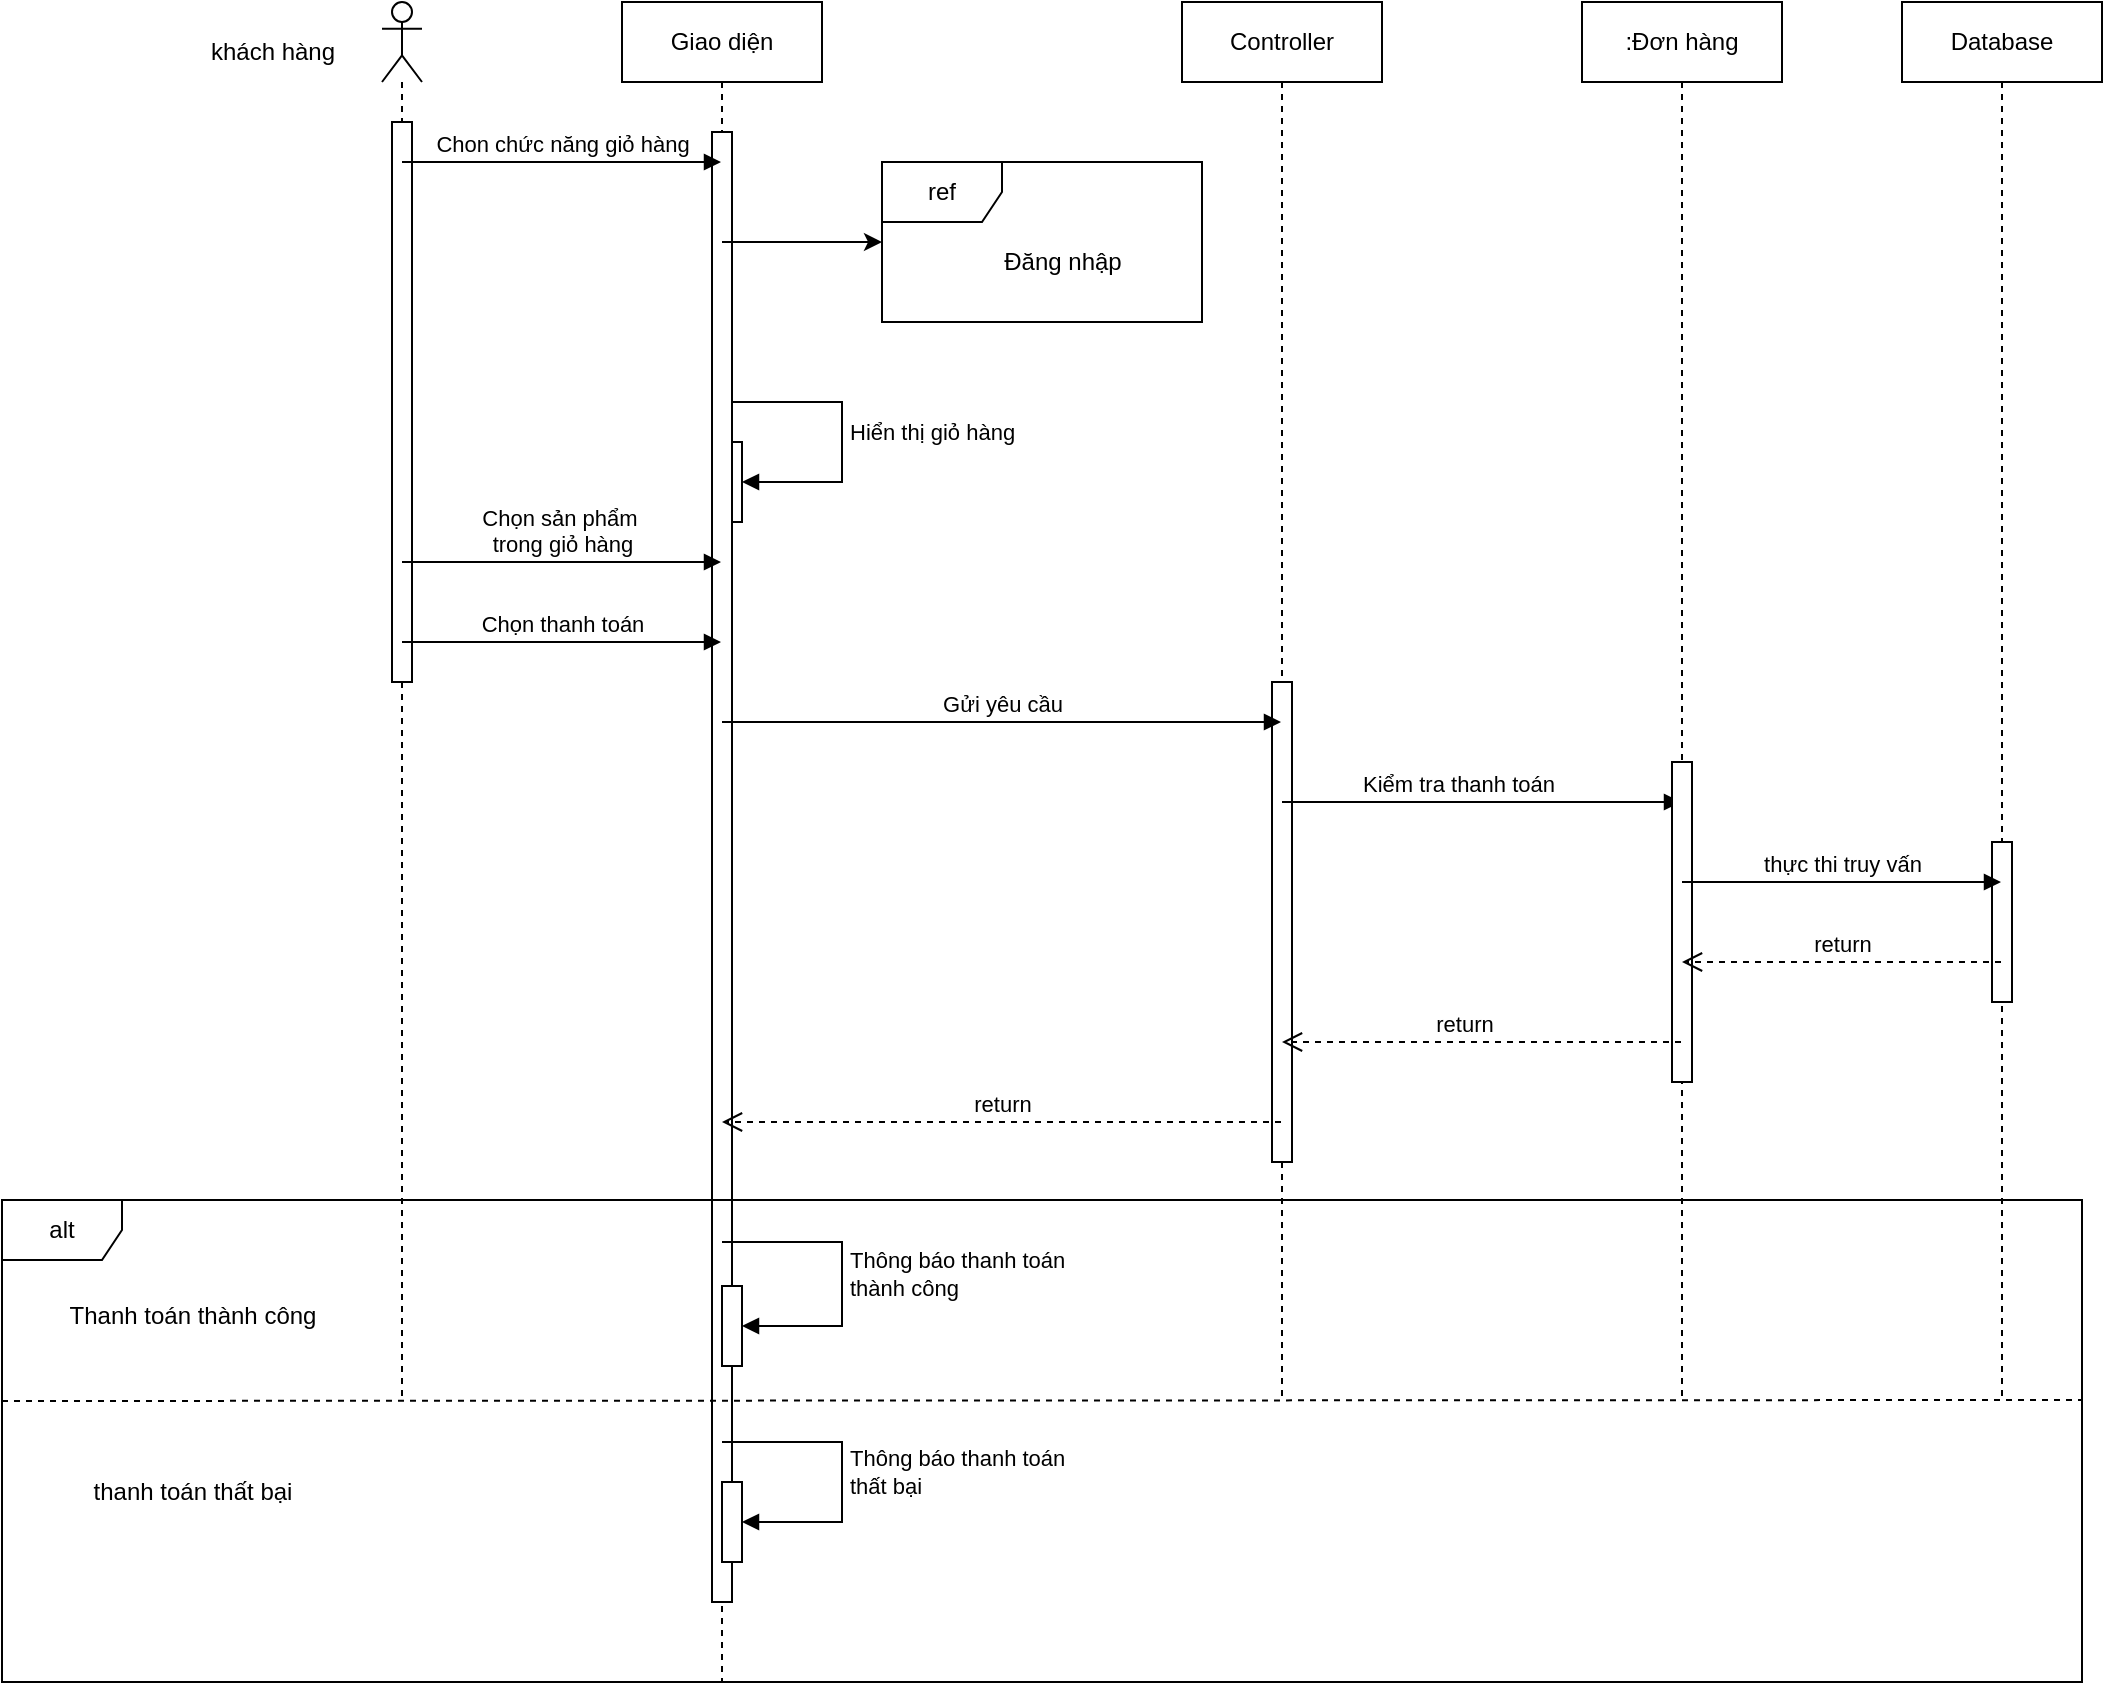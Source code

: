<mxfile version="26.2.2">
  <diagram name="Page-1" id="aee0IWWUWlr4mIRgVz0w">
    <mxGraphModel dx="1880" dy="611" grid="1" gridSize="10" guides="1" tooltips="1" connect="1" arrows="1" fold="1" page="1" pageScale="1" pageWidth="850" pageHeight="1100" math="0" shadow="0">
      <root>
        <mxCell id="0" />
        <mxCell id="1" parent="0" />
        <mxCell id="58HArxBB9DVCEFORheRK-1" value="" style="shape=umlLifeline;perimeter=lifelinePerimeter;whiteSpace=wrap;html=1;container=1;dropTarget=0;collapsible=0;recursiveResize=0;outlineConnect=0;portConstraint=eastwest;newEdgeStyle={&quot;curved&quot;:0,&quot;rounded&quot;:0};participant=umlActor;" parent="1" vertex="1">
          <mxGeometry x="-10" y="40" width="20" height="700" as="geometry" />
        </mxCell>
        <mxCell id="rXV_K0VQDE7hFSV6EzgB-7" value="" style="html=1;points=[[0,0,0,0,5],[0,1,0,0,-5],[1,0,0,0,5],[1,1,0,0,-5]];perimeter=orthogonalPerimeter;outlineConnect=0;targetShapes=umlLifeline;portConstraint=eastwest;newEdgeStyle={&quot;curved&quot;:0,&quot;rounded&quot;:0};" vertex="1" parent="58HArxBB9DVCEFORheRK-1">
          <mxGeometry x="5" y="60" width="10" height="280" as="geometry" />
        </mxCell>
        <mxCell id="58HArxBB9DVCEFORheRK-3" value="Giao diện" style="shape=umlLifeline;perimeter=lifelinePerimeter;whiteSpace=wrap;html=1;container=1;dropTarget=0;collapsible=0;recursiveResize=0;outlineConnect=0;portConstraint=eastwest;newEdgeStyle={&quot;curved&quot;:0,&quot;rounded&quot;:0};" parent="1" vertex="1">
          <mxGeometry x="110" y="40" width="100" height="840" as="geometry" />
        </mxCell>
        <mxCell id="58HArxBB9DVCEFORheRK-52" value="" style="html=1;points=[[0,0,0,0,5],[0,1,0,0,-5],[1,0,0,0,5],[1,1,0,0,-5]];perimeter=orthogonalPerimeter;outlineConnect=0;targetShapes=umlLifeline;portConstraint=eastwest;newEdgeStyle={&quot;curved&quot;:0,&quot;rounded&quot;:0};" parent="58HArxBB9DVCEFORheRK-3" vertex="1">
          <mxGeometry x="50" y="220" width="10" height="40" as="geometry" />
        </mxCell>
        <mxCell id="58HArxBB9DVCEFORheRK-53" value="Hiển thị giỏ hàng" style="html=1;align=left;spacingLeft=2;endArrow=block;rounded=0;edgeStyle=orthogonalEdgeStyle;curved=0;rounded=0;" parent="58HArxBB9DVCEFORheRK-3" target="58HArxBB9DVCEFORheRK-52" edge="1" source="58HArxBB9DVCEFORheRK-3">
          <mxGeometry relative="1" as="geometry">
            <mxPoint x="55" y="290" as="sourcePoint" />
            <Array as="points">
              <mxPoint x="110" y="200" />
              <mxPoint x="110" y="240" />
            </Array>
          </mxGeometry>
        </mxCell>
        <mxCell id="rXV_K0VQDE7hFSV6EzgB-8" value="" style="html=1;points=[[0,0,0,0,5],[0,1,0,0,-5],[1,0,0,0,5],[1,1,0,0,-5]];perimeter=orthogonalPerimeter;outlineConnect=0;targetShapes=umlLifeline;portConstraint=eastwest;newEdgeStyle={&quot;curved&quot;:0,&quot;rounded&quot;:0};" vertex="1" parent="58HArxBB9DVCEFORheRK-3">
          <mxGeometry x="45" y="65" width="10" height="735" as="geometry" />
        </mxCell>
        <mxCell id="58HArxBB9DVCEFORheRK-7" value="khách hàng" style="text;html=1;align=center;verticalAlign=middle;resizable=0;points=[];autosize=1;strokeColor=none;fillColor=none;" parent="1" vertex="1">
          <mxGeometry x="-110" y="50" width="90" height="30" as="geometry" />
        </mxCell>
        <mxCell id="58HArxBB9DVCEFORheRK-8" value="Database" style="shape=umlLifeline;perimeter=lifelinePerimeter;whiteSpace=wrap;html=1;container=1;dropTarget=0;collapsible=0;recursiveResize=0;outlineConnect=0;portConstraint=eastwest;newEdgeStyle={&quot;curved&quot;:0,&quot;rounded&quot;:0};" parent="1" vertex="1">
          <mxGeometry x="750" y="40" width="100" height="700" as="geometry" />
        </mxCell>
        <mxCell id="rXV_K0VQDE7hFSV6EzgB-11" value="" style="html=1;points=[[0,0,0,0,5],[0,1,0,0,-5],[1,0,0,0,5],[1,1,0,0,-5]];perimeter=orthogonalPerimeter;outlineConnect=0;targetShapes=umlLifeline;portConstraint=eastwest;newEdgeStyle={&quot;curved&quot;:0,&quot;rounded&quot;:0};" vertex="1" parent="58HArxBB9DVCEFORheRK-8">
          <mxGeometry x="45" y="420" width="10" height="80" as="geometry" />
        </mxCell>
        <mxCell id="58HArxBB9DVCEFORheRK-9" value="Controller" style="shape=umlLifeline;perimeter=lifelinePerimeter;whiteSpace=wrap;html=1;container=1;dropTarget=0;collapsible=0;recursiveResize=0;outlineConnect=0;portConstraint=eastwest;newEdgeStyle={&quot;curved&quot;:0,&quot;rounded&quot;:0};" parent="1" vertex="1">
          <mxGeometry x="390" y="40" width="100" height="700" as="geometry" />
        </mxCell>
        <mxCell id="rXV_K0VQDE7hFSV6EzgB-9" value="" style="html=1;points=[[0,0,0,0,5],[0,1,0,0,-5],[1,0,0,0,5],[1,1,0,0,-5]];perimeter=orthogonalPerimeter;outlineConnect=0;targetShapes=umlLifeline;portConstraint=eastwest;newEdgeStyle={&quot;curved&quot;:0,&quot;rounded&quot;:0};" vertex="1" parent="58HArxBB9DVCEFORheRK-9">
          <mxGeometry x="45" y="340" width="10" height="240" as="geometry" />
        </mxCell>
        <mxCell id="58HArxBB9DVCEFORheRK-10" value="Chon chức năng giỏ hàng" style="html=1;verticalAlign=bottom;endArrow=block;curved=0;rounded=0;" parent="1" source="58HArxBB9DVCEFORheRK-1" edge="1" target="58HArxBB9DVCEFORheRK-3">
          <mxGeometry width="80" relative="1" as="geometry">
            <mxPoint x="-5.5" y="160" as="sourcePoint" />
            <mxPoint x="169.5" y="137" as="targetPoint" />
            <Array as="points">
              <mxPoint x="100" y="120" />
            </Array>
          </mxGeometry>
        </mxCell>
        <mxCell id="58HArxBB9DVCEFORheRK-20" value="Chọn thanh toán" style="html=1;verticalAlign=bottom;endArrow=block;curved=0;rounded=0;" parent="1" edge="1" target="58HArxBB9DVCEFORheRK-3" source="58HArxBB9DVCEFORheRK-1">
          <mxGeometry width="80" relative="1" as="geometry">
            <mxPoint x="-10" y="429" as="sourcePoint" />
            <mxPoint x="169.5" y="429" as="targetPoint" />
            <Array as="points">
              <mxPoint x="80" y="360" />
            </Array>
          </mxGeometry>
        </mxCell>
        <mxCell id="58HArxBB9DVCEFORheRK-21" value="Gửi yêu cầu" style="html=1;verticalAlign=bottom;endArrow=block;curved=0;rounded=0;" parent="1" edge="1" target="58HArxBB9DVCEFORheRK-9" source="58HArxBB9DVCEFORheRK-3">
          <mxGeometry width="80" relative="1" as="geometry">
            <mxPoint x="160" y="439" as="sourcePoint" />
            <mxPoint x="349.5" y="439" as="targetPoint" />
            <Array as="points">
              <mxPoint x="260" y="400" />
            </Array>
          </mxGeometry>
        </mxCell>
        <mxCell id="58HArxBB9DVCEFORheRK-22" value="Kiểm tra thanh toán" style="html=1;verticalAlign=bottom;endArrow=block;curved=0;rounded=0;" parent="1" edge="1" target="58HArxBB9DVCEFORheRK-23" source="58HArxBB9DVCEFORheRK-9">
          <mxGeometry x="-0.126" width="80" relative="1" as="geometry">
            <mxPoint x="350" y="451" as="sourcePoint" />
            <mxPoint x="669.5" y="451" as="targetPoint" />
            <mxPoint x="1" as="offset" />
            <Array as="points">
              <mxPoint x="540" y="440" />
            </Array>
          </mxGeometry>
        </mxCell>
        <mxCell id="58HArxBB9DVCEFORheRK-23" value=":Đơn hàng" style="shape=umlLifeline;perimeter=lifelinePerimeter;whiteSpace=wrap;html=1;container=1;dropTarget=0;collapsible=0;recursiveResize=0;outlineConnect=0;portConstraint=eastwest;newEdgeStyle={&quot;curved&quot;:0,&quot;rounded&quot;:0};" parent="1" vertex="1">
          <mxGeometry x="590" y="40" width="100" height="700" as="geometry" />
        </mxCell>
        <mxCell id="rXV_K0VQDE7hFSV6EzgB-10" value="" style="html=1;points=[[0,0,0,0,5],[0,1,0,0,-5],[1,0,0,0,5],[1,1,0,0,-5]];perimeter=orthogonalPerimeter;outlineConnect=0;targetShapes=umlLifeline;portConstraint=eastwest;newEdgeStyle={&quot;curved&quot;:0,&quot;rounded&quot;:0};" vertex="1" parent="58HArxBB9DVCEFORheRK-23">
          <mxGeometry x="45" y="380" width="10" height="160" as="geometry" />
        </mxCell>
        <mxCell id="58HArxBB9DVCEFORheRK-25" value="thực thi truy vấn" style="html=1;verticalAlign=bottom;endArrow=block;curved=0;rounded=0;" parent="1" edge="1" target="58HArxBB9DVCEFORheRK-8" source="58HArxBB9DVCEFORheRK-23">
          <mxGeometry width="80" relative="1" as="geometry">
            <mxPoint x="670" y="461" as="sourcePoint" />
            <mxPoint x="799.5" y="461" as="targetPoint" />
            <Array as="points">
              <mxPoint x="720" y="480" />
            </Array>
          </mxGeometry>
        </mxCell>
        <mxCell id="58HArxBB9DVCEFORheRK-26" value="return" style="html=1;verticalAlign=bottom;endArrow=open;dashed=1;endSize=8;curved=0;rounded=0;" parent="1" edge="1" target="58HArxBB9DVCEFORheRK-23" source="58HArxBB9DVCEFORheRK-8">
          <mxGeometry relative="1" as="geometry">
            <mxPoint x="800.5" y="501" as="sourcePoint" />
            <mxPoint x="669.5" y="501" as="targetPoint" />
            <Array as="points">
              <mxPoint x="720" y="520" />
            </Array>
          </mxGeometry>
        </mxCell>
        <mxCell id="58HArxBB9DVCEFORheRK-27" value="return" style="html=1;verticalAlign=bottom;endArrow=open;dashed=1;endSize=8;curved=0;rounded=0;" parent="1" edge="1" target="58HArxBB9DVCEFORheRK-9" source="58HArxBB9DVCEFORheRK-23">
          <mxGeometry x="0.089" relative="1" as="geometry">
            <mxPoint x="680" y="515" as="sourcePoint" />
            <mxPoint x="349.5" y="515" as="targetPoint" />
            <mxPoint as="offset" />
            <Array as="points">
              <mxPoint x="530" y="560" />
            </Array>
          </mxGeometry>
        </mxCell>
        <mxCell id="58HArxBB9DVCEFORheRK-29" value="return" style="html=1;verticalAlign=bottom;endArrow=open;dashed=1;endSize=8;curved=0;rounded=0;" parent="1" edge="1" target="58HArxBB9DVCEFORheRK-3" source="58HArxBB9DVCEFORheRK-9">
          <mxGeometry relative="1" as="geometry">
            <mxPoint x="360" y="528" as="sourcePoint" />
            <mxPoint x="169.5" y="528" as="targetPoint" />
            <Array as="points">
              <mxPoint x="290" y="600" />
            </Array>
          </mxGeometry>
        </mxCell>
        <mxCell id="58HArxBB9DVCEFORheRK-37" value="" style="html=1;points=[[0,0,0,0,5],[0,1,0,0,-5],[1,0,0,0,5],[1,1,0,0,-5]];perimeter=orthogonalPerimeter;outlineConnect=0;targetShapes=umlLifeline;portConstraint=eastwest;newEdgeStyle={&quot;curved&quot;:0,&quot;rounded&quot;:0};" parent="1" vertex="1">
          <mxGeometry x="160" y="682" width="10" height="40" as="geometry" />
        </mxCell>
        <mxCell id="58HArxBB9DVCEFORheRK-38" value="Thông báo thanh toán&lt;div&gt;thành công&lt;/div&gt;" style="html=1;align=left;spacingLeft=2;endArrow=block;rounded=0;edgeStyle=orthogonalEdgeStyle;curved=0;rounded=0;" parent="1" target="58HArxBB9DVCEFORheRK-37" edge="1" source="58HArxBB9DVCEFORheRK-3">
          <mxGeometry relative="1" as="geometry">
            <mxPoint x="160" y="660" as="sourcePoint" />
            <Array as="points">
              <mxPoint x="220" y="660" />
              <mxPoint x="220" y="702" />
            </Array>
          </mxGeometry>
        </mxCell>
        <mxCell id="58HArxBB9DVCEFORheRK-39" value="" style="html=1;points=[[0,0,0,0,5],[0,1,0,0,-5],[1,0,0,0,5],[1,1,0,0,-5]];perimeter=orthogonalPerimeter;outlineConnect=0;targetShapes=umlLifeline;portConstraint=eastwest;newEdgeStyle={&quot;curved&quot;:0,&quot;rounded&quot;:0};" parent="1" vertex="1">
          <mxGeometry x="800" y="280" height="80" as="geometry" />
        </mxCell>
        <mxCell id="58HArxBB9DVCEFORheRK-41" value="Chọn sản phẩm&amp;nbsp;&lt;div&gt;trong giỏ hàng&lt;/div&gt;" style="html=1;verticalAlign=bottom;endArrow=block;curved=0;rounded=0;" parent="1" edge="1" target="58HArxBB9DVCEFORheRK-3" source="58HArxBB9DVCEFORheRK-1">
          <mxGeometry width="80" relative="1" as="geometry">
            <mxPoint x="-10" y="399" as="sourcePoint" />
            <mxPoint x="170" y="399" as="targetPoint" />
            <Array as="points">
              <mxPoint x="90" y="320" />
            </Array>
          </mxGeometry>
        </mxCell>
        <mxCell id="58HArxBB9DVCEFORheRK-43" value="alt" style="shape=umlFrame;whiteSpace=wrap;html=1;pointerEvents=0;" parent="1" vertex="1">
          <mxGeometry x="-200" y="639" width="1040" height="241" as="geometry" />
        </mxCell>
        <mxCell id="58HArxBB9DVCEFORheRK-44" value="" style="endArrow=none;dashed=1;html=1;rounded=0;" parent="1" edge="1">
          <mxGeometry width="50" height="50" relative="1" as="geometry">
            <mxPoint x="-200" y="739.49" as="sourcePoint" />
            <mxPoint x="840" y="739" as="targetPoint" />
          </mxGeometry>
        </mxCell>
        <mxCell id="58HArxBB9DVCEFORheRK-45" value="Thanh toán thành công" style="text;html=1;align=center;verticalAlign=middle;resizable=0;points=[];autosize=1;strokeColor=none;fillColor=none;" parent="1" vertex="1">
          <mxGeometry x="-180" y="682" width="150" height="30" as="geometry" />
        </mxCell>
        <mxCell id="58HArxBB9DVCEFORheRK-46" value="thanh toán thất bại" style="text;html=1;align=center;verticalAlign=middle;resizable=0;points=[];autosize=1;strokeColor=none;fillColor=none;" parent="1" vertex="1">
          <mxGeometry x="-165" y="770" width="120" height="30" as="geometry" />
        </mxCell>
        <mxCell id="58HArxBB9DVCEFORheRK-48" value="" style="html=1;points=[[0,0,0,0,5],[0,1,0,0,-5],[1,0,0,0,5],[1,1,0,0,-5]];perimeter=orthogonalPerimeter;outlineConnect=0;targetShapes=umlLifeline;portConstraint=eastwest;newEdgeStyle={&quot;curved&quot;:0,&quot;rounded&quot;:0};" parent="1" vertex="1">
          <mxGeometry x="160" y="780" width="10" height="40" as="geometry" />
        </mxCell>
        <mxCell id="58HArxBB9DVCEFORheRK-49" value="Thông báo thanh toán&lt;div&gt;thất bại&lt;/div&gt;" style="html=1;align=left;spacingLeft=2;endArrow=block;rounded=0;edgeStyle=orthogonalEdgeStyle;curved=0;rounded=0;" parent="1" target="58HArxBB9DVCEFORheRK-48" edge="1" source="58HArxBB9DVCEFORheRK-3">
          <mxGeometry relative="1" as="geometry">
            <mxPoint x="175" y="752" as="sourcePoint" />
            <Array as="points">
              <mxPoint x="220" y="760" />
              <mxPoint x="220" y="800" />
            </Array>
          </mxGeometry>
        </mxCell>
        <mxCell id="rXV_K0VQDE7hFSV6EzgB-3" value="ref" style="shape=umlFrame;whiteSpace=wrap;html=1;pointerEvents=0;" vertex="1" parent="1">
          <mxGeometry x="240" y="120" width="160" height="80" as="geometry" />
        </mxCell>
        <mxCell id="rXV_K0VQDE7hFSV6EzgB-4" value="Đăng nhập" style="text;html=1;align=center;verticalAlign=middle;resizable=0;points=[];autosize=1;strokeColor=none;fillColor=none;" vertex="1" parent="1">
          <mxGeometry x="290" y="155" width="80" height="30" as="geometry" />
        </mxCell>
        <mxCell id="rXV_K0VQDE7hFSV6EzgB-5" value="" style="endArrow=classic;html=1;rounded=0;" edge="1" parent="1" source="58HArxBB9DVCEFORheRK-3" target="rXV_K0VQDE7hFSV6EzgB-3">
          <mxGeometry width="50" height="50" relative="1" as="geometry">
            <mxPoint x="50" y="220" as="sourcePoint" />
            <mxPoint x="100" y="170" as="targetPoint" />
            <Array as="points">
              <mxPoint x="210" y="160" />
            </Array>
          </mxGeometry>
        </mxCell>
      </root>
    </mxGraphModel>
  </diagram>
</mxfile>

